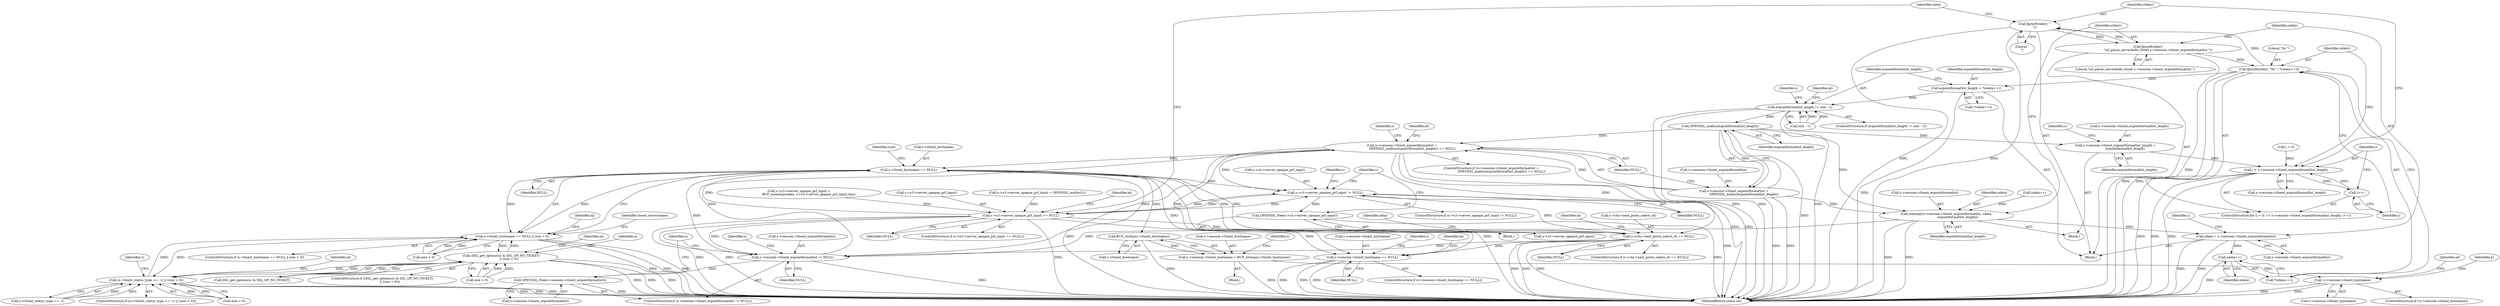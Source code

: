 digraph "0_openssl_a004e72b95835136d3f1ea90517f706c24c03da7_4@API" {
"1000383" [label="(Call,fprintf(stderr, \"\n\"))"];
"1000377" [label="(Call,fprintf(stderr, \"%i \", *(sdata++)))"];
"1000354" [label="(Call,fprintf(stderr,\n                    \"ssl_parse_serverhello_tlsext s->session->tlsext_ecpointformatlist \"))"];
"1000383" [label="(Call,fprintf(stderr, \"\n\"))"];
"1000276" [label="(Call,ecpointformatlist_length = *(sdata++))"];
"1000282" [label="(Call,ecpointformatlist_length != size - 1)"];
"1000329" [label="(Call,OPENSSL_malloc(ecpointformatlist_length))"];
"1000322" [label="(Call,(s->session->tlsext_ecpointformatlist =\n                     OPENSSL_malloc(ecpointformatlist_length)) == NULL)"];
"1000247" [label="(Call,s->tlsext_hostname == NULL)"];
"1000246" [label="(Call,s->tlsext_hostname == NULL || size > 0)"];
"1000413" [label="(Call,(SSL_get_options(s) & SSL_OP_NO_TICKET)\n                || (size > 0))"];
"1000547" [label="(Call,(s->tlsext_status_type == -1) || (size > 0))"];
"1000308" [label="(Call,s->session->tlsext_ecpointformatlist != NULL)"];
"1000315" [label="(Call,OPENSSL_free(s->session->tlsext_ecpointformatlist))"];
"1000479" [label="(Call,s->s3->server_opaque_prf_input != NULL)"];
"1000487" [label="(Call,OPENSSL_free(s->s3->server_opaque_prf_input))"];
"1000526" [label="(Call,s->s3->server_opaque_prf_input == NULL)"];
"1000588" [label="(Call,s->ctx->next_proto_select_cb == NULL)"];
"1000921" [label="(Call,s->session->tlsext_hostname == NULL)"];
"1000935" [label="(Call,BUF_strdup(s->tlsext_hostname))"];
"1000929" [label="(Call,s->session->tlsext_hostname = BUF_strdup(s->tlsext_hostname))"];
"1000940" [label="(Call,!s->session->tlsext_hostname)"];
"1000323" [label="(Call,s->session->tlsext_ecpointformatlist =\n                     OPENSSL_malloc(ecpointformatlist_length))"];
"1000346" [label="(Call,memcpy(s->session->tlsext_ecpointformatlist, sdata,\n                       ecpointformatlist_length))"];
"1000357" [label="(Call,sdata = s->session->tlsext_ecpointformatlist)"];
"1000381" [label="(Call,sdata++)"];
"1000339" [label="(Call,s->session->tlsext_ecpointformatlist_length =\n                    ecpointformatlist_length)"];
"1000368" [label="(Call,i < s->session->tlsext_ecpointformatlist_length)"];
"1000375" [label="(Call,i++)"];
"1000339" [label="(Call,s->session->tlsext_ecpointformatlist_length =\n                    ecpointformatlist_length)"];
"1000246" [label="(Call,s->tlsext_hostname == NULL || size > 0)"];
"1000248" [label="(Call,s->tlsext_hostname)"];
"1000412" [label="(ControlStructure,if ((SSL_get_options(s) & SSL_OP_NO_TICKET)\n                || (size > 0)))"];
"1000331" [label="(Identifier,NULL)"];
"1000358" [label="(Identifier,sdata)"];
"1000252" [label="(Call,size > 0)"];
"1000936" [label="(Call,s->tlsext_hostname)"];
"1000548" [label="(Call,s->tlsext_status_type == -1)"];
"1000369" [label="(Identifier,i)"];
"1000354" [label="(Call,fprintf(stderr,\n                    \"ssl_parse_serverhello_tlsext s->session->tlsext_ecpointformatlist \"))"];
"1000480" [label="(Call,s->s3->server_opaque_prf_input)"];
"1000594" [label="(Identifier,NULL)"];
"1000922" [label="(Call,s->session->tlsext_hostname)"];
"1000375" [label="(Call,i++)"];
"1000949" [label="(Identifier,al)"];
"1000340" [label="(Call,s->session->tlsext_ecpointformatlist_length)"];
"1000930" [label="(Call,s->session->tlsext_hostname)"];
"1000309" [label="(Call,s->session->tlsext_ecpointformatlist)"];
"1000366" [label="(Identifier,i)"];
"1000282" [label="(Call,ecpointformatlist_length != size - 1)"];
"1000941" [label="(Call,s->session->tlsext_hostname)"];
"1000245" [label="(ControlStructure,if (s->tlsext_hostname == NULL || size > 0))"];
"1000263" [label="(Identifier,tlsext_servername)"];
"1000349" [label="(Identifier,s)"];
"1000547" [label="(Call,(s->tlsext_status_type == -1) || (size > 0))"];
"1000276" [label="(Call,ecpointformatlist_length = *(sdata++))"];
"1000598" [label="(Identifier,al)"];
"1000377" [label="(Call,fprintf(stderr, \"%i \", *(sdata++)))"];
"1000326" [label="(Identifier,s)"];
"1000995" [label="(MethodReturn,static int)"];
"1000284" [label="(Call,size - 1)"];
"1000335" [label="(Identifier,al)"];
"1000342" [label="(Identifier,s)"];
"1000566" [label="(Identifier,s)"];
"1000485" [label="(Identifier,NULL)"];
"1000588" [label="(Call,s->ctx->next_proto_select_cb == NULL)"];
"1000424" [label="(Identifier,al)"];
"1000943" [label="(Identifier,s)"];
"1000359" [label="(Call,s->session->tlsext_ecpointformatlist)"];
"1000382" [label="(Identifier,sdata)"];
"1000932" [label="(Identifier,s)"];
"1000277" [label="(Identifier,ecpointformatlist_length)"];
"1000532" [label="(Identifier,NULL)"];
"1000251" [label="(Identifier,NULL)"];
"1000279" [label="(Call,sdata++)"];
"1000929" [label="(Call,s->session->tlsext_hostname = BUF_strdup(s->tlsext_hostname))"];
"1000488" [label="(Call,s->s3->server_opaque_prf_input)"];
"1000346" [label="(Call,memcpy(s->session->tlsext_ecpointformatlist, sdata,\n                       ecpointformatlist_length))"];
"1000307" [label="(ControlStructure,if (s->session->tlsext_ecpointformatlist != NULL))"];
"1000920" [label="(ControlStructure,if (s->session->tlsext_hostname == NULL))"];
"1000487" [label="(Call,OPENSSL_free(s->s3->server_opaque_prf_input))"];
"1000890" [label="(Identifier,data)"];
"1000299" [label="(Block,)"];
"1000497" [label="(Identifier,s)"];
"1000490" [label="(Identifier,s)"];
"1000290" [label="(Identifier,al)"];
"1000385" [label="(Literal,\"\n\")"];
"1000368" [label="(Call,i < s->session->tlsext_ecpointformatlist_length)"];
"1000270" [label="(Block,)"];
"1000418" [label="(Call,size > 0)"];
"1000384" [label="(Identifier,stderr)"];
"1000935" [label="(Call,BUF_strdup(s->tlsext_hostname))"];
"1000316" [label="(Call,s->session->tlsext_ecpointformatlist)"];
"1000589" [label="(Call,s->ctx->next_proto_select_cb)"];
"1000383" [label="(Call,fprintf(stderr, \"\n\"))"];
"1000356" [label="(Literal,\"ssl_parse_serverhello_tlsext s->session->tlsext_ecpointformatlist \")"];
"1000297" [label="(Identifier,s)"];
"1000347" [label="(Call,s->session->tlsext_ecpointformatlist)"];
"1000921" [label="(Call,s->session->tlsext_hostname == NULL)"];
"1000560" [label="(Identifier,al)"];
"1000315" [label="(Call,OPENSSL_free(s->session->tlsext_ecpointformatlist))"];
"1000357" [label="(Call,sdata = s->session->tlsext_ecpointformatlist)"];
"1000963" [label="(Identifier,p)"];
"1000479" [label="(Call,s->s3->server_opaque_prf_input != NULL)"];
"1000940" [label="(Call,!s->session->tlsext_hostname)"];
"1000345" [label="(Identifier,ecpointformatlist_length)"];
"1000380" [label="(Call,*(sdata++))"];
"1000381" [label="(Call,sdata++)"];
"1000587" [label="(ControlStructure,if (s->ctx->next_proto_select_cb == NULL))"];
"1000414" [label="(Call,SSL_get_options(s) & SSL_OP_NO_TICKET)"];
"1000321" [label="(ControlStructure,if ((s->session->tlsext_ecpointformatlist =\n                     OPENSSL_malloc(ecpointformatlist_length)) == NULL))"];
"1000957" [label="(Identifier,al)"];
"1000330" [label="(Identifier,ecpointformatlist_length)"];
"1000430" [label="(Identifier,s)"];
"1000376" [label="(Identifier,i)"];
"1000365" [label="(Call,i = 0)"];
"1000378" [label="(Identifier,stderr)"];
"1000329" [label="(Call,OPENSSL_malloc(ecpointformatlist_length))"];
"1000526" [label="(Call,s->s3->server_opaque_prf_input == NULL)"];
"1000352" [label="(Identifier,sdata)"];
"1000283" [label="(Identifier,ecpointformatlist_length)"];
"1000927" [label="(Identifier,NULL)"];
"1000258" [label="(Identifier,al)"];
"1000486" [label="(Block,)"];
"1000278" [label="(Call,*(sdata++))"];
"1000355" [label="(Identifier,stderr)"];
"1000318" [label="(Identifier,s)"];
"1000536" [label="(Identifier,al)"];
"1000512" [label="(Call,s->s3->server_opaque_prf_input =\n                    BUF_memdup(sdata, s->s3->server_opaque_prf_input_len))"];
"1000314" [label="(Identifier,NULL)"];
"1000554" [label="(Call,size > 0)"];
"1000939" [label="(ControlStructure,if (!s->session->tlsext_hostname))"];
"1000324" [label="(Call,s->session->tlsext_ecpointformatlist)"];
"1000323" [label="(Call,s->session->tlsext_ecpointformatlist =\n                     OPENSSL_malloc(ecpointformatlist_length))"];
"1000605" [label="(Identifier,data)"];
"1000527" [label="(Call,s->s3->server_opaque_prf_input)"];
"1000379" [label="(Literal,\"%i \")"];
"1000353" [label="(Identifier,ecpointformatlist_length)"];
"1000322" [label="(Call,(s->session->tlsext_ecpointformatlist =\n                     OPENSSL_malloc(ecpointformatlist_length)) == NULL)"];
"1000478" [label="(ControlStructure,if (s->s3->server_opaque_prf_input != NULL))"];
"1000546" [label="(ControlStructure,if ((s->tlsext_status_type == -1) || (size > 0)))"];
"1000928" [label="(Block,)"];
"1000308" [label="(Call,s->session->tlsext_ecpointformatlist != NULL)"];
"1000364" [label="(ControlStructure,for (i = 0; i < s->session->tlsext_ecpointformatlist_length; i++))"];
"1000502" [label="(Call,s->s3->server_opaque_prf_input = OPENSSL_malloc(1))"];
"1000253" [label="(Identifier,size)"];
"1000413" [label="(Call,(SSL_get_options(s) & SSL_OP_NO_TICKET)\n                || (size > 0))"];
"1000525" [label="(ControlStructure,if (s->s3->server_opaque_prf_input == NULL))"];
"1000247" [label="(Call,s->tlsext_hostname == NULL)"];
"1000370" [label="(Call,s->session->tlsext_ecpointformatlist_length)"];
"1000281" [label="(ControlStructure,if (ecpointformatlist_length != size - 1))"];
"1000383" -> "1000270"  [label="AST: "];
"1000383" -> "1000385"  [label="CFG: "];
"1000384" -> "1000383"  [label="AST: "];
"1000385" -> "1000383"  [label="AST: "];
"1000890" -> "1000383"  [label="CFG: "];
"1000383" -> "1000995"  [label="DDG: "];
"1000383" -> "1000995"  [label="DDG: "];
"1000383" -> "1000354"  [label="DDG: "];
"1000377" -> "1000383"  [label="DDG: "];
"1000354" -> "1000383"  [label="DDG: "];
"1000377" -> "1000364"  [label="AST: "];
"1000377" -> "1000380"  [label="CFG: "];
"1000378" -> "1000377"  [label="AST: "];
"1000379" -> "1000377"  [label="AST: "];
"1000380" -> "1000377"  [label="AST: "];
"1000376" -> "1000377"  [label="CFG: "];
"1000377" -> "1000995"  [label="DDG: "];
"1000377" -> "1000995"  [label="DDG: "];
"1000377" -> "1000276"  [label="DDG: "];
"1000354" -> "1000377"  [label="DDG: "];
"1000354" -> "1000270"  [label="AST: "];
"1000354" -> "1000356"  [label="CFG: "];
"1000355" -> "1000354"  [label="AST: "];
"1000356" -> "1000354"  [label="AST: "];
"1000358" -> "1000354"  [label="CFG: "];
"1000354" -> "1000995"  [label="DDG: "];
"1000276" -> "1000270"  [label="AST: "];
"1000276" -> "1000278"  [label="CFG: "];
"1000277" -> "1000276"  [label="AST: "];
"1000278" -> "1000276"  [label="AST: "];
"1000283" -> "1000276"  [label="CFG: "];
"1000276" -> "1000995"  [label="DDG: "];
"1000276" -> "1000282"  [label="DDG: "];
"1000282" -> "1000281"  [label="AST: "];
"1000282" -> "1000284"  [label="CFG: "];
"1000283" -> "1000282"  [label="AST: "];
"1000284" -> "1000282"  [label="AST: "];
"1000290" -> "1000282"  [label="CFG: "];
"1000297" -> "1000282"  [label="CFG: "];
"1000282" -> "1000995"  [label="DDG: "];
"1000282" -> "1000995"  [label="DDG: "];
"1000282" -> "1000995"  [label="DDG: "];
"1000284" -> "1000282"  [label="DDG: "];
"1000284" -> "1000282"  [label="DDG: "];
"1000282" -> "1000329"  [label="DDG: "];
"1000329" -> "1000323"  [label="AST: "];
"1000329" -> "1000330"  [label="CFG: "];
"1000330" -> "1000329"  [label="AST: "];
"1000323" -> "1000329"  [label="CFG: "];
"1000329" -> "1000995"  [label="DDG: "];
"1000329" -> "1000322"  [label="DDG: "];
"1000329" -> "1000323"  [label="DDG: "];
"1000329" -> "1000339"  [label="DDG: "];
"1000329" -> "1000346"  [label="DDG: "];
"1000322" -> "1000321"  [label="AST: "];
"1000322" -> "1000331"  [label="CFG: "];
"1000323" -> "1000322"  [label="AST: "];
"1000331" -> "1000322"  [label="AST: "];
"1000335" -> "1000322"  [label="CFG: "];
"1000342" -> "1000322"  [label="CFG: "];
"1000322" -> "1000995"  [label="DDG: "];
"1000322" -> "1000995"  [label="DDG: "];
"1000322" -> "1000247"  [label="DDG: "];
"1000322" -> "1000308"  [label="DDG: "];
"1000323" -> "1000322"  [label="DDG: "];
"1000308" -> "1000322"  [label="DDG: "];
"1000322" -> "1000479"  [label="DDG: "];
"1000322" -> "1000588"  [label="DDG: "];
"1000322" -> "1000921"  [label="DDG: "];
"1000247" -> "1000246"  [label="AST: "];
"1000247" -> "1000251"  [label="CFG: "];
"1000248" -> "1000247"  [label="AST: "];
"1000251" -> "1000247"  [label="AST: "];
"1000253" -> "1000247"  [label="CFG: "];
"1000246" -> "1000247"  [label="CFG: "];
"1000247" -> "1000995"  [label="DDG: "];
"1000247" -> "1000995"  [label="DDG: "];
"1000247" -> "1000246"  [label="DDG: "];
"1000247" -> "1000246"  [label="DDG: "];
"1000588" -> "1000247"  [label="DDG: "];
"1000526" -> "1000247"  [label="DDG: "];
"1000247" -> "1000308"  [label="DDG: "];
"1000247" -> "1000479"  [label="DDG: "];
"1000247" -> "1000588"  [label="DDG: "];
"1000247" -> "1000921"  [label="DDG: "];
"1000247" -> "1000935"  [label="DDG: "];
"1000246" -> "1000245"  [label="AST: "];
"1000246" -> "1000252"  [label="CFG: "];
"1000252" -> "1000246"  [label="AST: "];
"1000258" -> "1000246"  [label="CFG: "];
"1000263" -> "1000246"  [label="CFG: "];
"1000246" -> "1000995"  [label="DDG: "];
"1000246" -> "1000995"  [label="DDG: "];
"1000246" -> "1000995"  [label="DDG: "];
"1000252" -> "1000246"  [label="DDG: "];
"1000252" -> "1000246"  [label="DDG: "];
"1000547" -> "1000246"  [label="DDG: "];
"1000413" -> "1000246"  [label="DDG: "];
"1000246" -> "1000413"  [label="DDG: "];
"1000246" -> "1000547"  [label="DDG: "];
"1000413" -> "1000412"  [label="AST: "];
"1000413" -> "1000414"  [label="CFG: "];
"1000413" -> "1000418"  [label="CFG: "];
"1000414" -> "1000413"  [label="AST: "];
"1000418" -> "1000413"  [label="AST: "];
"1000424" -> "1000413"  [label="CFG: "];
"1000430" -> "1000413"  [label="CFG: "];
"1000413" -> "1000995"  [label="DDG: "];
"1000413" -> "1000995"  [label="DDG: "];
"1000413" -> "1000995"  [label="DDG: "];
"1000414" -> "1000413"  [label="DDG: "];
"1000414" -> "1000413"  [label="DDG: "];
"1000418" -> "1000413"  [label="DDG: "];
"1000418" -> "1000413"  [label="DDG: "];
"1000547" -> "1000413"  [label="DDG: "];
"1000413" -> "1000547"  [label="DDG: "];
"1000547" -> "1000546"  [label="AST: "];
"1000547" -> "1000548"  [label="CFG: "];
"1000547" -> "1000554"  [label="CFG: "];
"1000548" -> "1000547"  [label="AST: "];
"1000554" -> "1000547"  [label="AST: "];
"1000560" -> "1000547"  [label="CFG: "];
"1000566" -> "1000547"  [label="CFG: "];
"1000547" -> "1000995"  [label="DDG: "];
"1000547" -> "1000995"  [label="DDG: "];
"1000547" -> "1000995"  [label="DDG: "];
"1000548" -> "1000547"  [label="DDG: "];
"1000548" -> "1000547"  [label="DDG: "];
"1000554" -> "1000547"  [label="DDG: "];
"1000554" -> "1000547"  [label="DDG: "];
"1000308" -> "1000307"  [label="AST: "];
"1000308" -> "1000314"  [label="CFG: "];
"1000309" -> "1000308"  [label="AST: "];
"1000314" -> "1000308"  [label="AST: "];
"1000318" -> "1000308"  [label="CFG: "];
"1000326" -> "1000308"  [label="CFG: "];
"1000308" -> "1000995"  [label="DDG: "];
"1000346" -> "1000308"  [label="DDG: "];
"1000588" -> "1000308"  [label="DDG: "];
"1000526" -> "1000308"  [label="DDG: "];
"1000308" -> "1000315"  [label="DDG: "];
"1000315" -> "1000307"  [label="AST: "];
"1000315" -> "1000316"  [label="CFG: "];
"1000316" -> "1000315"  [label="AST: "];
"1000326" -> "1000315"  [label="CFG: "];
"1000315" -> "1000995"  [label="DDG: "];
"1000479" -> "1000478"  [label="AST: "];
"1000479" -> "1000485"  [label="CFG: "];
"1000480" -> "1000479"  [label="AST: "];
"1000485" -> "1000479"  [label="AST: "];
"1000490" -> "1000479"  [label="CFG: "];
"1000497" -> "1000479"  [label="CFG: "];
"1000479" -> "1000995"  [label="DDG: "];
"1000526" -> "1000479"  [label="DDG: "];
"1000526" -> "1000479"  [label="DDG: "];
"1000588" -> "1000479"  [label="DDG: "];
"1000479" -> "1000487"  [label="DDG: "];
"1000479" -> "1000526"  [label="DDG: "];
"1000487" -> "1000486"  [label="AST: "];
"1000487" -> "1000488"  [label="CFG: "];
"1000488" -> "1000487"  [label="AST: "];
"1000497" -> "1000487"  [label="CFG: "];
"1000487" -> "1000995"  [label="DDG: "];
"1000526" -> "1000525"  [label="AST: "];
"1000526" -> "1000532"  [label="CFG: "];
"1000527" -> "1000526"  [label="AST: "];
"1000532" -> "1000526"  [label="AST: "];
"1000536" -> "1000526"  [label="CFG: "];
"1000890" -> "1000526"  [label="CFG: "];
"1000526" -> "1000995"  [label="DDG: "];
"1000526" -> "1000995"  [label="DDG: "];
"1000526" -> "1000995"  [label="DDG: "];
"1000512" -> "1000526"  [label="DDG: "];
"1000502" -> "1000526"  [label="DDG: "];
"1000526" -> "1000588"  [label="DDG: "];
"1000526" -> "1000921"  [label="DDG: "];
"1000588" -> "1000587"  [label="AST: "];
"1000588" -> "1000594"  [label="CFG: "];
"1000589" -> "1000588"  [label="AST: "];
"1000594" -> "1000588"  [label="AST: "];
"1000598" -> "1000588"  [label="CFG: "];
"1000605" -> "1000588"  [label="CFG: "];
"1000588" -> "1000995"  [label="DDG: "];
"1000588" -> "1000995"  [label="DDG: "];
"1000588" -> "1000995"  [label="DDG: "];
"1000588" -> "1000921"  [label="DDG: "];
"1000921" -> "1000920"  [label="AST: "];
"1000921" -> "1000927"  [label="CFG: "];
"1000922" -> "1000921"  [label="AST: "];
"1000927" -> "1000921"  [label="AST: "];
"1000932" -> "1000921"  [label="CFG: "];
"1000957" -> "1000921"  [label="CFG: "];
"1000921" -> "1000995"  [label="DDG: "];
"1000921" -> "1000995"  [label="DDG: "];
"1000921" -> "1000995"  [label="DDG: "];
"1000935" -> "1000929"  [label="AST: "];
"1000935" -> "1000936"  [label="CFG: "];
"1000936" -> "1000935"  [label="AST: "];
"1000929" -> "1000935"  [label="CFG: "];
"1000935" -> "1000995"  [label="DDG: "];
"1000935" -> "1000929"  [label="DDG: "];
"1000929" -> "1000928"  [label="AST: "];
"1000930" -> "1000929"  [label="AST: "];
"1000943" -> "1000929"  [label="CFG: "];
"1000929" -> "1000995"  [label="DDG: "];
"1000929" -> "1000940"  [label="DDG: "];
"1000940" -> "1000939"  [label="AST: "];
"1000940" -> "1000941"  [label="CFG: "];
"1000941" -> "1000940"  [label="AST: "];
"1000949" -> "1000940"  [label="CFG: "];
"1000963" -> "1000940"  [label="CFG: "];
"1000940" -> "1000995"  [label="DDG: "];
"1000940" -> "1000995"  [label="DDG: "];
"1000324" -> "1000323"  [label="AST: "];
"1000331" -> "1000323"  [label="CFG: "];
"1000323" -> "1000995"  [label="DDG: "];
"1000323" -> "1000995"  [label="DDG: "];
"1000323" -> "1000346"  [label="DDG: "];
"1000346" -> "1000299"  [label="AST: "];
"1000346" -> "1000353"  [label="CFG: "];
"1000347" -> "1000346"  [label="AST: "];
"1000352" -> "1000346"  [label="AST: "];
"1000353" -> "1000346"  [label="AST: "];
"1000355" -> "1000346"  [label="CFG: "];
"1000346" -> "1000995"  [label="DDG: "];
"1000346" -> "1000995"  [label="DDG: "];
"1000279" -> "1000346"  [label="DDG: "];
"1000346" -> "1000357"  [label="DDG: "];
"1000357" -> "1000270"  [label="AST: "];
"1000357" -> "1000359"  [label="CFG: "];
"1000358" -> "1000357"  [label="AST: "];
"1000359" -> "1000357"  [label="AST: "];
"1000366" -> "1000357"  [label="CFG: "];
"1000357" -> "1000995"  [label="DDG: "];
"1000357" -> "1000995"  [label="DDG: "];
"1000357" -> "1000381"  [label="DDG: "];
"1000381" -> "1000380"  [label="AST: "];
"1000381" -> "1000382"  [label="CFG: "];
"1000382" -> "1000381"  [label="AST: "];
"1000380" -> "1000381"  [label="CFG: "];
"1000381" -> "1000995"  [label="DDG: "];
"1000339" -> "1000299"  [label="AST: "];
"1000339" -> "1000345"  [label="CFG: "];
"1000340" -> "1000339"  [label="AST: "];
"1000345" -> "1000339"  [label="AST: "];
"1000349" -> "1000339"  [label="CFG: "];
"1000339" -> "1000368"  [label="DDG: "];
"1000368" -> "1000364"  [label="AST: "];
"1000368" -> "1000370"  [label="CFG: "];
"1000369" -> "1000368"  [label="AST: "];
"1000370" -> "1000368"  [label="AST: "];
"1000378" -> "1000368"  [label="CFG: "];
"1000384" -> "1000368"  [label="CFG: "];
"1000368" -> "1000995"  [label="DDG: "];
"1000368" -> "1000995"  [label="DDG: "];
"1000368" -> "1000995"  [label="DDG: "];
"1000375" -> "1000368"  [label="DDG: "];
"1000365" -> "1000368"  [label="DDG: "];
"1000368" -> "1000375"  [label="DDG: "];
"1000375" -> "1000364"  [label="AST: "];
"1000375" -> "1000376"  [label="CFG: "];
"1000376" -> "1000375"  [label="AST: "];
"1000369" -> "1000375"  [label="CFG: "];
}
